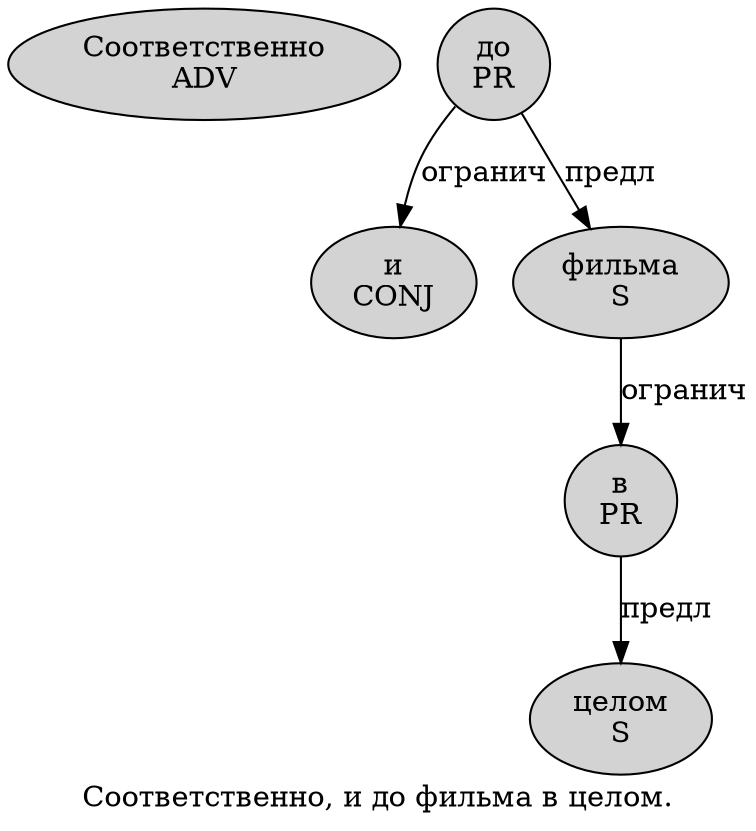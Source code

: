 digraph SENTENCE_4178 {
	graph [label="Соответственно, и до фильма в целом."]
	node [style=filled]
		0 [label="Соответственно
ADV" color="" fillcolor=lightgray penwidth=1 shape=ellipse]
		2 [label="и
CONJ" color="" fillcolor=lightgray penwidth=1 shape=ellipse]
		3 [label="до
PR" color="" fillcolor=lightgray penwidth=1 shape=ellipse]
		4 [label="фильма
S" color="" fillcolor=lightgray penwidth=1 shape=ellipse]
		5 [label="в
PR" color="" fillcolor=lightgray penwidth=1 shape=ellipse]
		6 [label="целом
S" color="" fillcolor=lightgray penwidth=1 shape=ellipse]
			3 -> 2 [label="огранич"]
			3 -> 4 [label="предл"]
			4 -> 5 [label="огранич"]
			5 -> 6 [label="предл"]
}